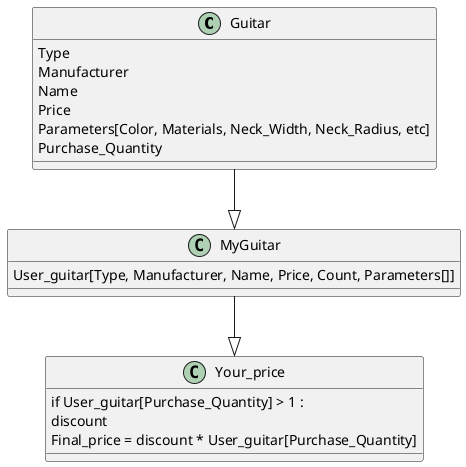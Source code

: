 @startuml

class Guitar {
Type
Manufacturer
Name
Price
Parameters[Color, Materials, Neck_Width, Neck_Radius, etc]
Purchase_Quantity
}

Guitar --|> MyGuitar
MyGuitar --|> Your_price
class MyGuitar {
User_guitar[Type, Manufacturer, Name, Price, Count, Parameters[]]
}

class Your_price {
if User_guitar[Purchase_Quantity] > 1 :
discount
Final_price = discount * User_guitar[Purchase_Quantity]
}

@enduml
